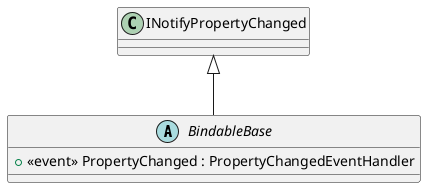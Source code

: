 @startuml
abstract class BindableBase {
    +  <<event>> PropertyChanged : PropertyChangedEventHandler 
}
INotifyPropertyChanged <|-- BindableBase
@enduml
